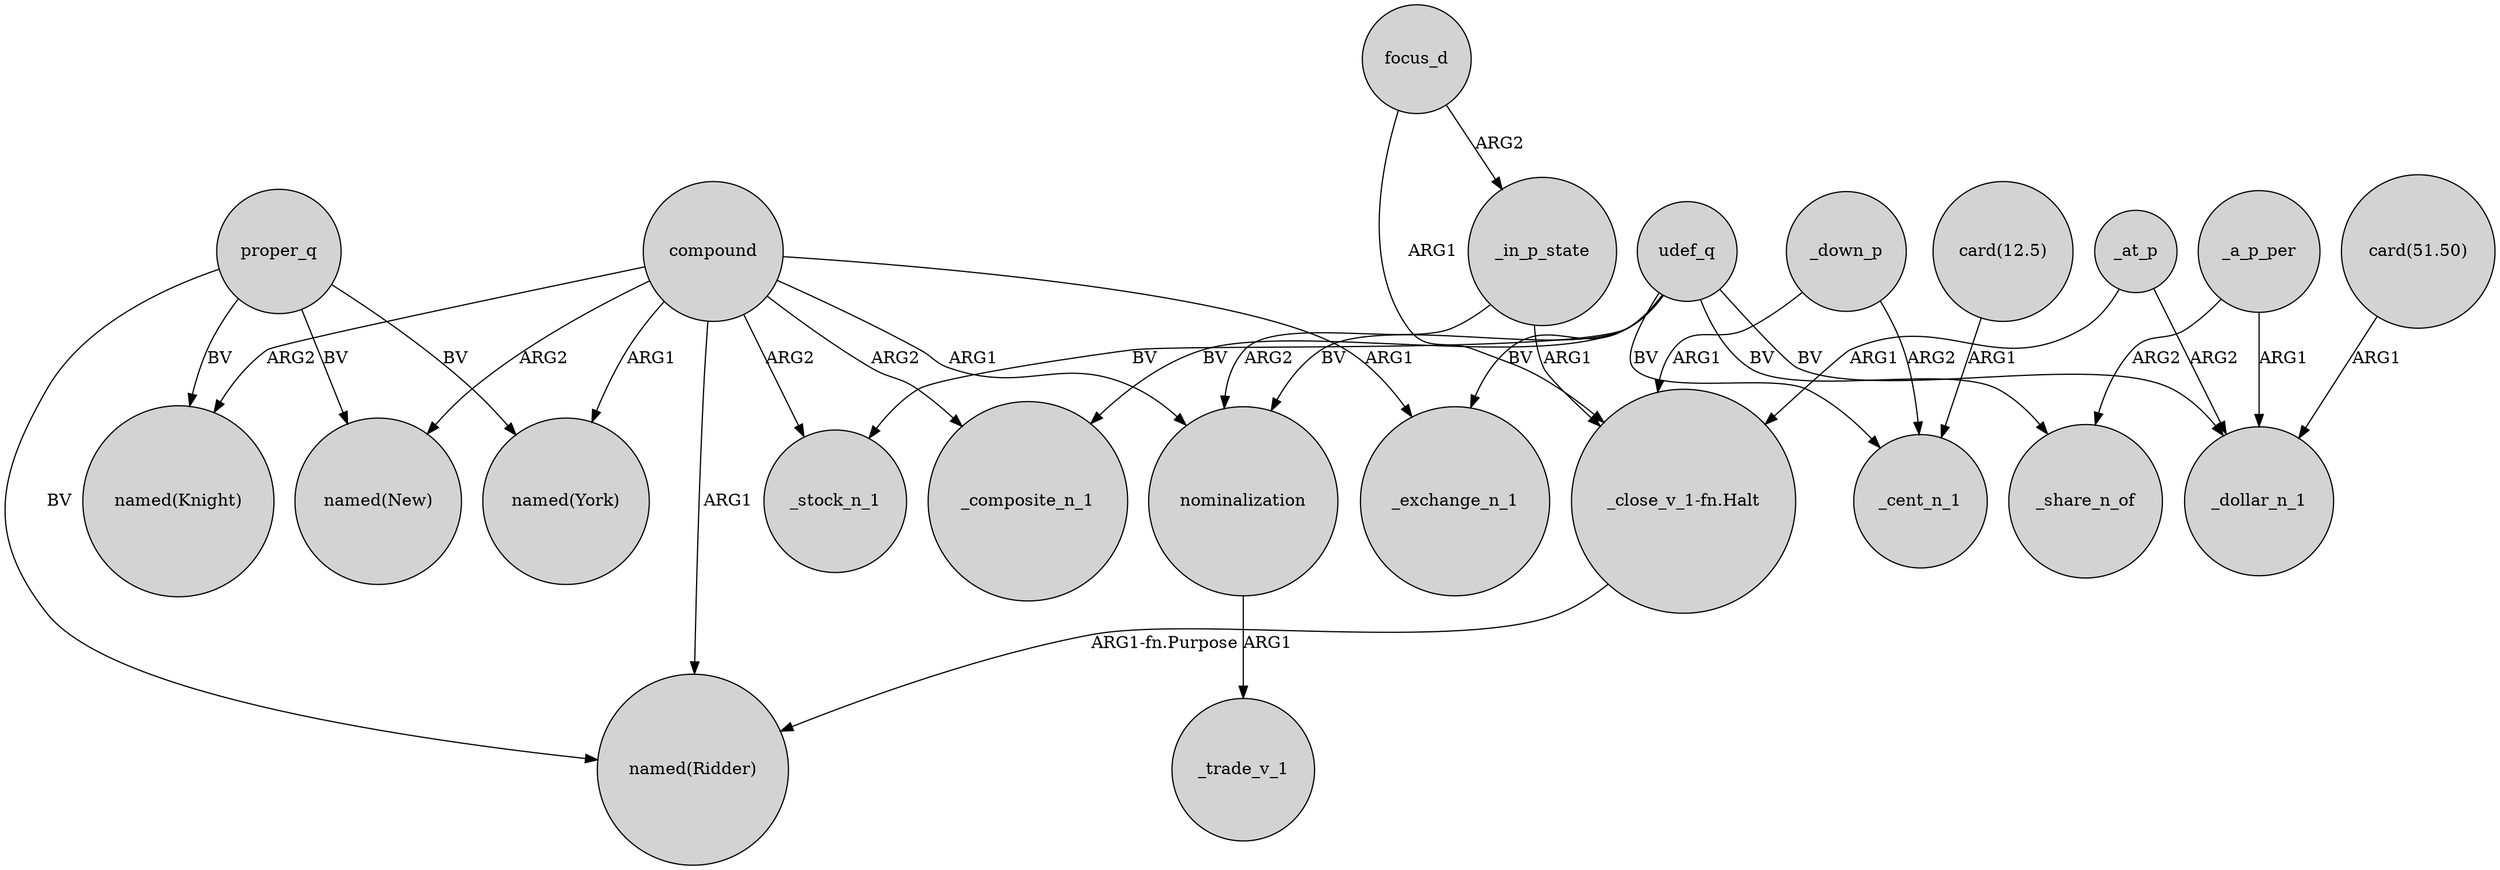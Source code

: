 digraph {
	node [shape=circle style=filled]
	_in_p_state -> nominalization [label=ARG2]
	focus_d -> "_close_v_1-fn.Halt" [label=ARG1]
	focus_d -> _in_p_state [label=ARG2]
	_in_p_state -> "_close_v_1-fn.Halt" [label=ARG1]
	_down_p -> "_close_v_1-fn.Halt" [label=ARG1]
	compound -> "named(New)" [label=ARG2]
	compound -> "named(Knight)" [label=ARG2]
	_down_p -> _cent_n_1 [label=ARG2]
	proper_q -> "named(New)" [label=BV]
	"card(51.50)" -> _dollar_n_1 [label=ARG1]
	udef_q -> nominalization [label=BV]
	udef_q -> _exchange_n_1 [label=BV]
	"_close_v_1-fn.Halt" -> "named(Ridder)" [label="ARG1-fn.Purpose"]
	udef_q -> _cent_n_1 [label=BV]
	compound -> _exchange_n_1 [label=ARG1]
	proper_q -> "named(York)" [label=BV]
	compound -> "named(Ridder)" [label=ARG1]
	"card(12.5)" -> _cent_n_1 [label=ARG1]
	compound -> nominalization [label=ARG1]
	udef_q -> _stock_n_1 [label=BV]
	_at_p -> _dollar_n_1 [label=ARG2]
	_a_p_per -> _share_n_of [label=ARG2]
	udef_q -> _share_n_of [label=BV]
	_at_p -> "_close_v_1-fn.Halt" [label=ARG1]
	compound -> _stock_n_1 [label=ARG2]
	udef_q -> _dollar_n_1 [label=BV]
	proper_q -> "named(Knight)" [label=BV]
	_a_p_per -> _dollar_n_1 [label=ARG1]
	proper_q -> "named(Ridder)" [label=BV]
	udef_q -> _composite_n_1 [label=BV]
	compound -> "named(York)" [label=ARG1]
	compound -> _composite_n_1 [label=ARG2]
	nominalization -> _trade_v_1 [label=ARG1]
}
